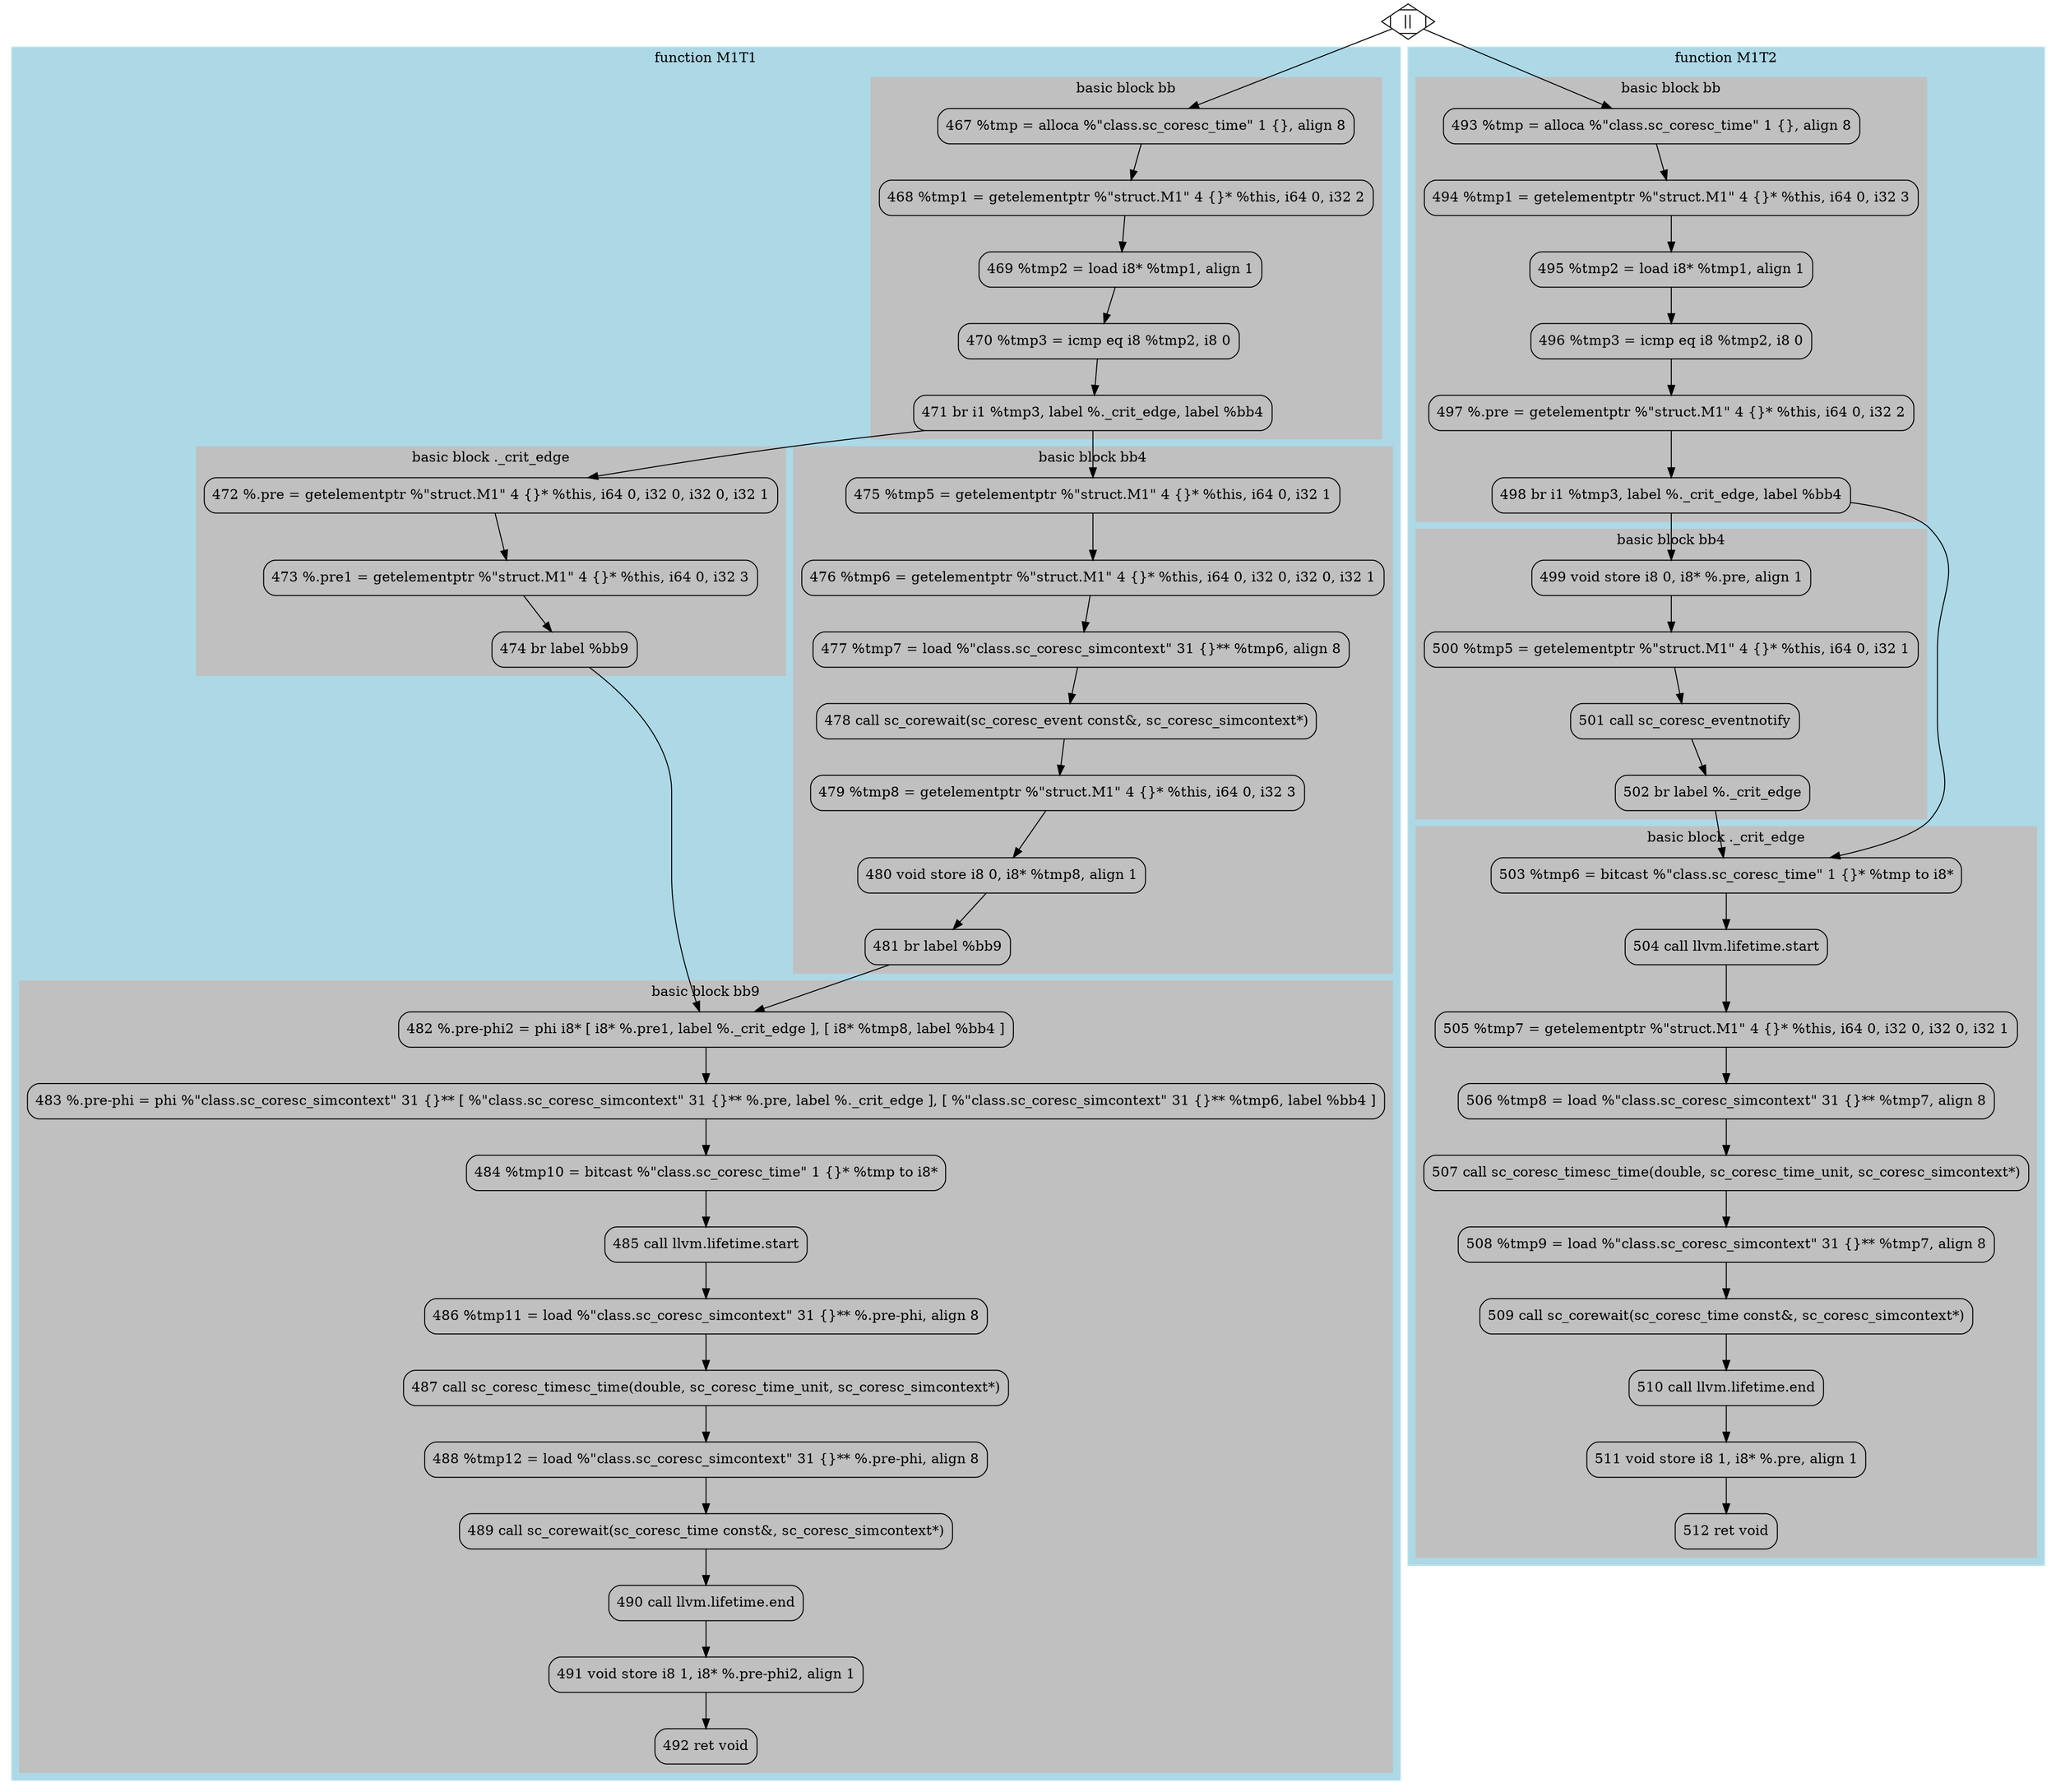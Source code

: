 digraph structs {
bgcolor=transparent;
node [shape=Mrecord];
-1 [label="||", shape=Mdiamond];
subgraph cluster_undefined {
style=filled; color=lightblue; 
label = "function undefined"; }
subgraph cluster_M1T1 {
style=filled; color=lightblue;
subgraph cluster_M1T11 {
style=filled; color=gray;
467 [label="467 %tmp = alloca %\"class.sc_coresc_time\" 1 \{\}, align 8"];
468 [label="468 %tmp1 = getelementptr %\"struct.M1\" 4 \{\}* %this, i64 0, i32 2"];
469 [label="469 %tmp2 = load i8* %tmp1, align 1"];
470 [label="470 %tmp3 = icmp eq i8 %tmp2, i8 0"];
471 [label="471 br i1 %tmp3, label %._crit_edge, label %bb4"];
 label = "basic block bb"; }
subgraph cluster_M1T12 {
style=filled; color=gray;
472 [label="472 %.pre = getelementptr %\"struct.M1\" 4 \{\}* %this, i64 0, i32 0, i32 0, i32 1"];
473 [label="473 %.pre1 = getelementptr %\"struct.M1\" 4 \{\}* %this, i64 0, i32 3"];
474 [label="474 br label %bb9"];

label = "basic block ._crit_edge"; }
subgraph cluster_M1T13 {
style=filled; color=gray;
475 [label="475 %tmp5 = getelementptr %\"struct.M1\" 4 \{\}* %this, i64 0, i32 1"];
476 [label="476 %tmp6 = getelementptr %\"struct.M1\" 4 \{\}* %this, i64 0, i32 0, i32 0, i32 1"];
477 [label="477 %tmp7 = load %\"class.sc_coresc_simcontext\" 31 \{\}** %tmp6, align 8"];
478 [label="478 call sc_corewait(sc_coresc_event const&, sc_coresc_simcontext*)"];
479 [label="479 %tmp8 = getelementptr %\"struct.M1\" 4 \{\}* %this, i64 0, i32 3"];
480 [label="480 void store i8 0, i8* %tmp8, align 1"];
481 [label="481 br label %bb9"];
 label = "basic block bb4"; }
subgraph cluster_M1T14 {
style=filled; color=gray;
482 [label="482 %.pre-phi2 = phi i8* [ i8* %.pre1, label %._crit_edge ], [ i8* %tmp8, label %bb4 ]"];
483 [label="483 %.pre-phi = phi %\"class.sc_coresc_simcontext\" 31 \{\}** [ %\"class.sc_coresc_simcontext\" 31 \{\}** %.pre, label %._crit_edge ], [ %\"class.sc_coresc_simcontext\" 31 \{\}** %tmp6, label %bb4 ]"];
484 [label="484 %tmp10 = bitcast %\"class.sc_coresc_time\" 1 \{\}* %tmp to i8*"];
485 [label="485 call llvm.lifetime.start"];
486 [label="486 %tmp11 = load %\"class.sc_coresc_simcontext\" 31 \{\}** %.pre-phi, align 8"];
487 [label="487 call sc_coresc_timesc_time(double, sc_coresc_time_unit, sc_coresc_simcontext*)"];
488 [label="488 %tmp12 = load %\"class.sc_coresc_simcontext\" 31 \{\}** %.pre-phi, align 8"];
489 [label="489 call sc_corewait(sc_coresc_time const&, sc_coresc_simcontext*)"];
490 [label="490 call llvm.lifetime.end"];
491 [label="491 void store i8 1, i8* %.pre-phi2, align 1"];
492 [label="492 ret void"];
 label = "basic block bb9"; }
 label = "function M1T1"; }
subgraph cluster_M1T2 {
style=filled; color=lightblue;
subgraph cluster_M1T21 {
style=filled; color=gray;
493 [label="493 %tmp = alloca %\"class.sc_coresc_time\" 1 \{\}, align 8"];
494 [label="494 %tmp1 = getelementptr %\"struct.M1\" 4 \{\}* %this, i64 0, i32 3"];
495 [label="495 %tmp2 = load i8* %tmp1, align 1"];
496 [label="496 %tmp3 = icmp eq i8 %tmp2, i8 0"];
497 [label="497 %.pre = getelementptr %\"struct.M1\" 4 \{\}* %this, i64 0, i32 2"];
498 [label="498 br i1 %tmp3, label %._crit_edge, label %bb4"];
 label = "basic block bb"; }
subgraph cluster_M1T22 {
style=filled; color=gray;
499 [label="499 void store i8 0, i8* %.pre, align 1"];
500 [label="500 %tmp5 = getelementptr %\"struct.M1\" 4 \{\}* %this, i64 0, i32 1"];
501 [label="501 call sc_coresc_eventnotify"];
502 [label="502 br label %._crit_edge"];
 label = "basic block bb4"; }
subgraph cluster_M1T23 {
style=filled; color=gray;
503 [label="503 %tmp6 = bitcast %\"class.sc_coresc_time\" 1 \{\}* %tmp to i8*"];
504 [label="504 call llvm.lifetime.start"];
505 [label="505 %tmp7 = getelementptr %\"struct.M1\" 4 \{\}* %this, i64 0, i32 0, i32 0, i32 1"];
506 [label="506 %tmp8 = load %\"class.sc_coresc_simcontext\" 31 \{\}** %tmp7, align 8"];
507 [label="507 call sc_coresc_timesc_time(double, sc_coresc_time_unit, sc_coresc_simcontext*)"];
508 [label="508 %tmp9 = load %\"class.sc_coresc_simcontext\" 31 \{\}** %tmp7, align 8"];
509 [label="509 call sc_corewait(sc_coresc_time const&, sc_coresc_simcontext*)"];
510 [label="510 call llvm.lifetime.end"];
511 [label="511 void store i8 1, i8* %.pre, align 1"];
512 [label="512 ret void"];

label = "basic block ._crit_edge"; }
 label = "function M1T2"; }
-1 -> 467;
467 -> 468;
468 -> 469;
469 -> 470;
470 -> 471;
471 -> 472;
471 -> 475;
472 -> 473;
473 -> 474;
474 -> 482;
475 -> 476;
476 -> 477;
477 -> 478;
478 -> 479;
479 -> 480;
480 -> 481;
481 -> 482;
482 -> 483;
483 -> 484;
484 -> 485;
485 -> 486;
486 -> 487;
487 -> 488;
488 -> 489;
489 -> 490;
490 -> 491;
491 -> 492;
-1 -> 493;
493 -> 494;
494 -> 495;
495 -> 496;
496 -> 497;
497 -> 498;
498 -> 503;
498 -> 499;
499 -> 500;
500 -> 501;
501 -> 502;
502 -> 503;
503 -> 504;
504 -> 505;
505 -> 506;
506 -> 507;
507 -> 508;
508 -> 509;
509 -> 510;
510 -> 511;
511 -> 512;}
